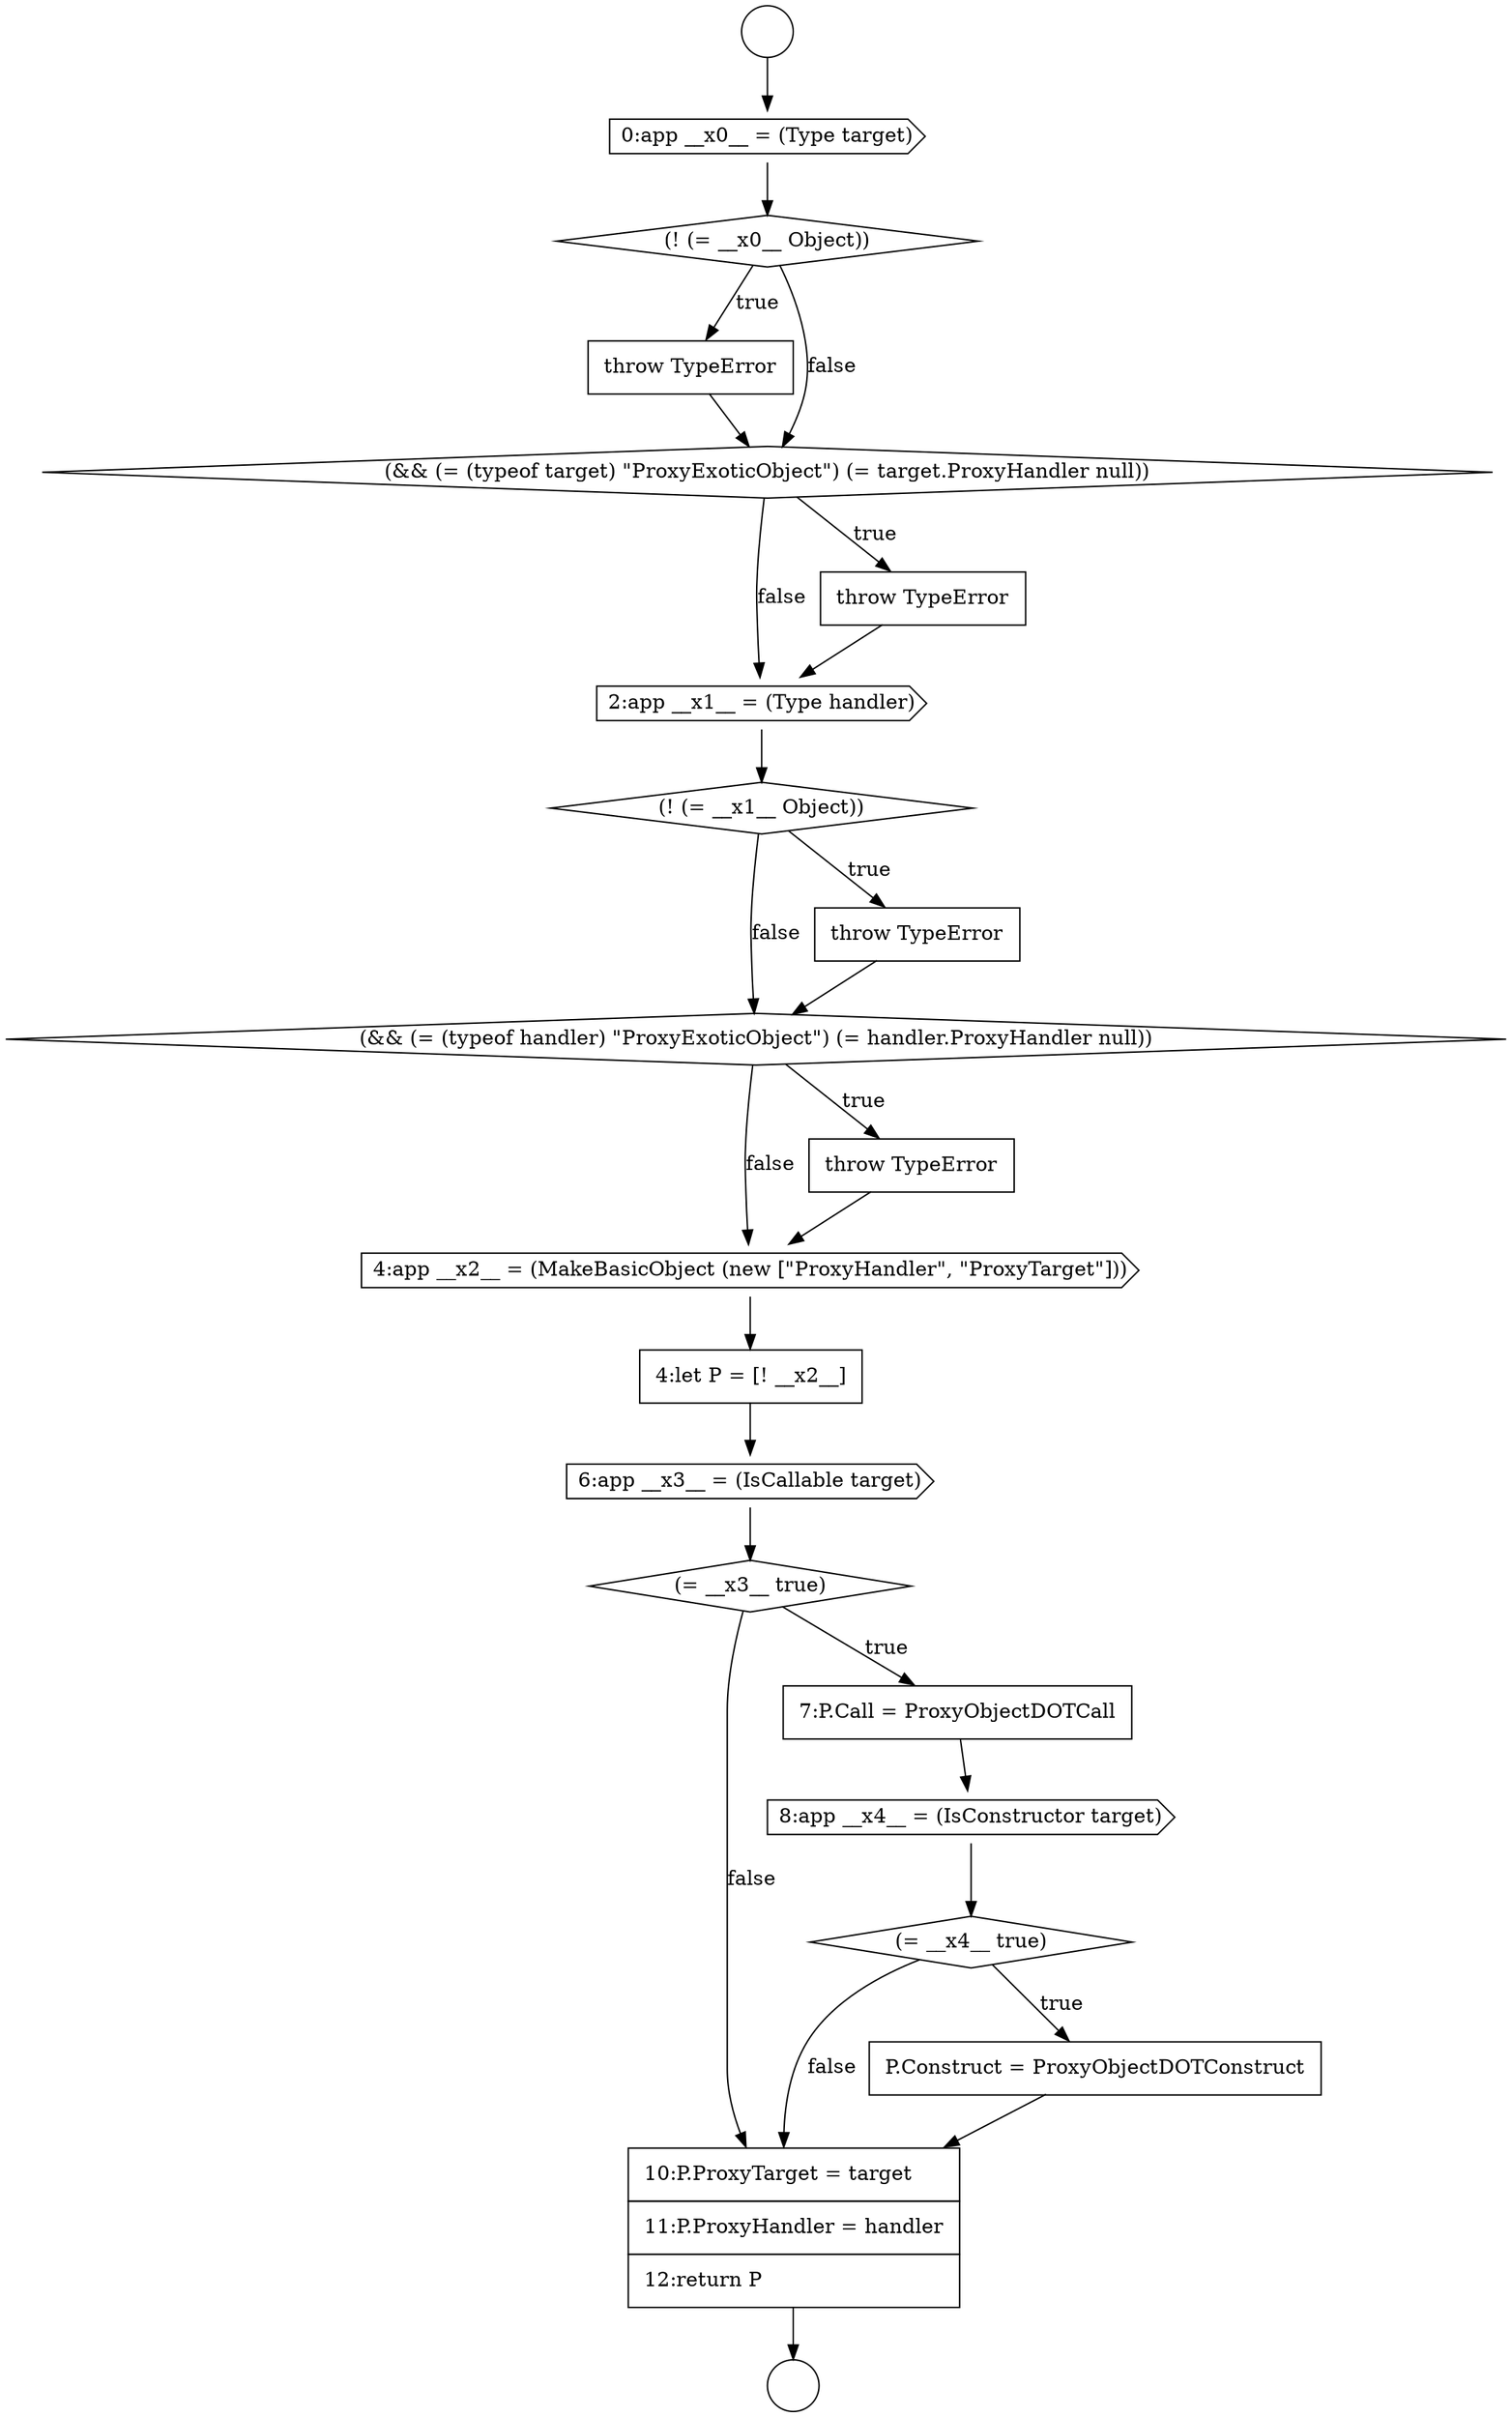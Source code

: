 digraph {
  node3566 [shape=cds, label=<<font color="black">8:app __x4__ = (IsConstructor target)</font>> color="black" fillcolor="white" style=filled]
  node3549 [shape=circle label=" " color="black" fillcolor="white" style=filled]
  node3562 [shape=none, margin=0, label=<<font color="black">
    <table border="0" cellborder="1" cellspacing="0" cellpadding="10">
      <tr><td align="left">4:let P = [! __x2__]</td></tr>
    </table>
  </font>> color="black" fillcolor="white" style=filled]
  node3557 [shape=diamond, label=<<font color="black">(! (= __x1__ Object))</font>> color="black" fillcolor="white" style=filled]
  node3569 [shape=none, margin=0, label=<<font color="black">
    <table border="0" cellborder="1" cellspacing="0" cellpadding="10">
      <tr><td align="left">10:P.ProxyTarget = target</td></tr>
      <tr><td align="left">11:P.ProxyHandler = handler</td></tr>
      <tr><td align="left">12:return P</td></tr>
    </table>
  </font>> color="black" fillcolor="white" style=filled]
  node3559 [shape=diamond, label=<<font color="black">(&amp;&amp; (= (typeof handler) &quot;ProxyExoticObject&quot;) (= handler.ProxyHandler null))</font>> color="black" fillcolor="white" style=filled]
  node3556 [shape=cds, label=<<font color="black">2:app __x1__ = (Type handler)</font>> color="black" fillcolor="white" style=filled]
  node3555 [shape=none, margin=0, label=<<font color="black">
    <table border="0" cellborder="1" cellspacing="0" cellpadding="10">
      <tr><td align="left">throw TypeError</td></tr>
    </table>
  </font>> color="black" fillcolor="white" style=filled]
  node3563 [shape=cds, label=<<font color="black">6:app __x3__ = (IsCallable target)</font>> color="black" fillcolor="white" style=filled]
  node3568 [shape=none, margin=0, label=<<font color="black">
    <table border="0" cellborder="1" cellspacing="0" cellpadding="10">
      <tr><td align="left">P.Construct = ProxyObjectDOTConstruct</td></tr>
    </table>
  </font>> color="black" fillcolor="white" style=filled]
  node3551 [shape=cds, label=<<font color="black">0:app __x0__ = (Type target)</font>> color="black" fillcolor="white" style=filled]
  node3565 [shape=none, margin=0, label=<<font color="black">
    <table border="0" cellborder="1" cellspacing="0" cellpadding="10">
      <tr><td align="left">7:P.Call = ProxyObjectDOTCall</td></tr>
    </table>
  </font>> color="black" fillcolor="white" style=filled]
  node3561 [shape=cds, label=<<font color="black">4:app __x2__ = (MakeBasicObject (new [&quot;ProxyHandler&quot;, &quot;ProxyTarget&quot;]))</font>> color="black" fillcolor="white" style=filled]
  node3552 [shape=diamond, label=<<font color="black">(! (= __x0__ Object))</font>> color="black" fillcolor="white" style=filled]
  node3553 [shape=none, margin=0, label=<<font color="black">
    <table border="0" cellborder="1" cellspacing="0" cellpadding="10">
      <tr><td align="left">throw TypeError</td></tr>
    </table>
  </font>> color="black" fillcolor="white" style=filled]
  node3567 [shape=diamond, label=<<font color="black">(= __x4__ true)</font>> color="black" fillcolor="white" style=filled]
  node3550 [shape=circle label=" " color="black" fillcolor="white" style=filled]
  node3554 [shape=diamond, label=<<font color="black">(&amp;&amp; (= (typeof target) &quot;ProxyExoticObject&quot;) (= target.ProxyHandler null))</font>> color="black" fillcolor="white" style=filled]
  node3564 [shape=diamond, label=<<font color="black">(= __x3__ true)</font>> color="black" fillcolor="white" style=filled]
  node3560 [shape=none, margin=0, label=<<font color="black">
    <table border="0" cellborder="1" cellspacing="0" cellpadding="10">
      <tr><td align="left">throw TypeError</td></tr>
    </table>
  </font>> color="black" fillcolor="white" style=filled]
  node3558 [shape=none, margin=0, label=<<font color="black">
    <table border="0" cellborder="1" cellspacing="0" cellpadding="10">
      <tr><td align="left">throw TypeError</td></tr>
    </table>
  </font>> color="black" fillcolor="white" style=filled]
  node3558 -> node3559 [ color="black"]
  node3553 -> node3554 [ color="black"]
  node3562 -> node3563 [ color="black"]
  node3560 -> node3561 [ color="black"]
  node3568 -> node3569 [ color="black"]
  node3552 -> node3553 [label=<<font color="black">true</font>> color="black"]
  node3552 -> node3554 [label=<<font color="black">false</font>> color="black"]
  node3569 -> node3550 [ color="black"]
  node3566 -> node3567 [ color="black"]
  node3561 -> node3562 [ color="black"]
  node3555 -> node3556 [ color="black"]
  node3557 -> node3558 [label=<<font color="black">true</font>> color="black"]
  node3557 -> node3559 [label=<<font color="black">false</font>> color="black"]
  node3559 -> node3560 [label=<<font color="black">true</font>> color="black"]
  node3559 -> node3561 [label=<<font color="black">false</font>> color="black"]
  node3549 -> node3551 [ color="black"]
  node3564 -> node3565 [label=<<font color="black">true</font>> color="black"]
  node3564 -> node3569 [label=<<font color="black">false</font>> color="black"]
  node3556 -> node3557 [ color="black"]
  node3551 -> node3552 [ color="black"]
  node3565 -> node3566 [ color="black"]
  node3563 -> node3564 [ color="black"]
  node3554 -> node3555 [label=<<font color="black">true</font>> color="black"]
  node3554 -> node3556 [label=<<font color="black">false</font>> color="black"]
  node3567 -> node3568 [label=<<font color="black">true</font>> color="black"]
  node3567 -> node3569 [label=<<font color="black">false</font>> color="black"]
}
